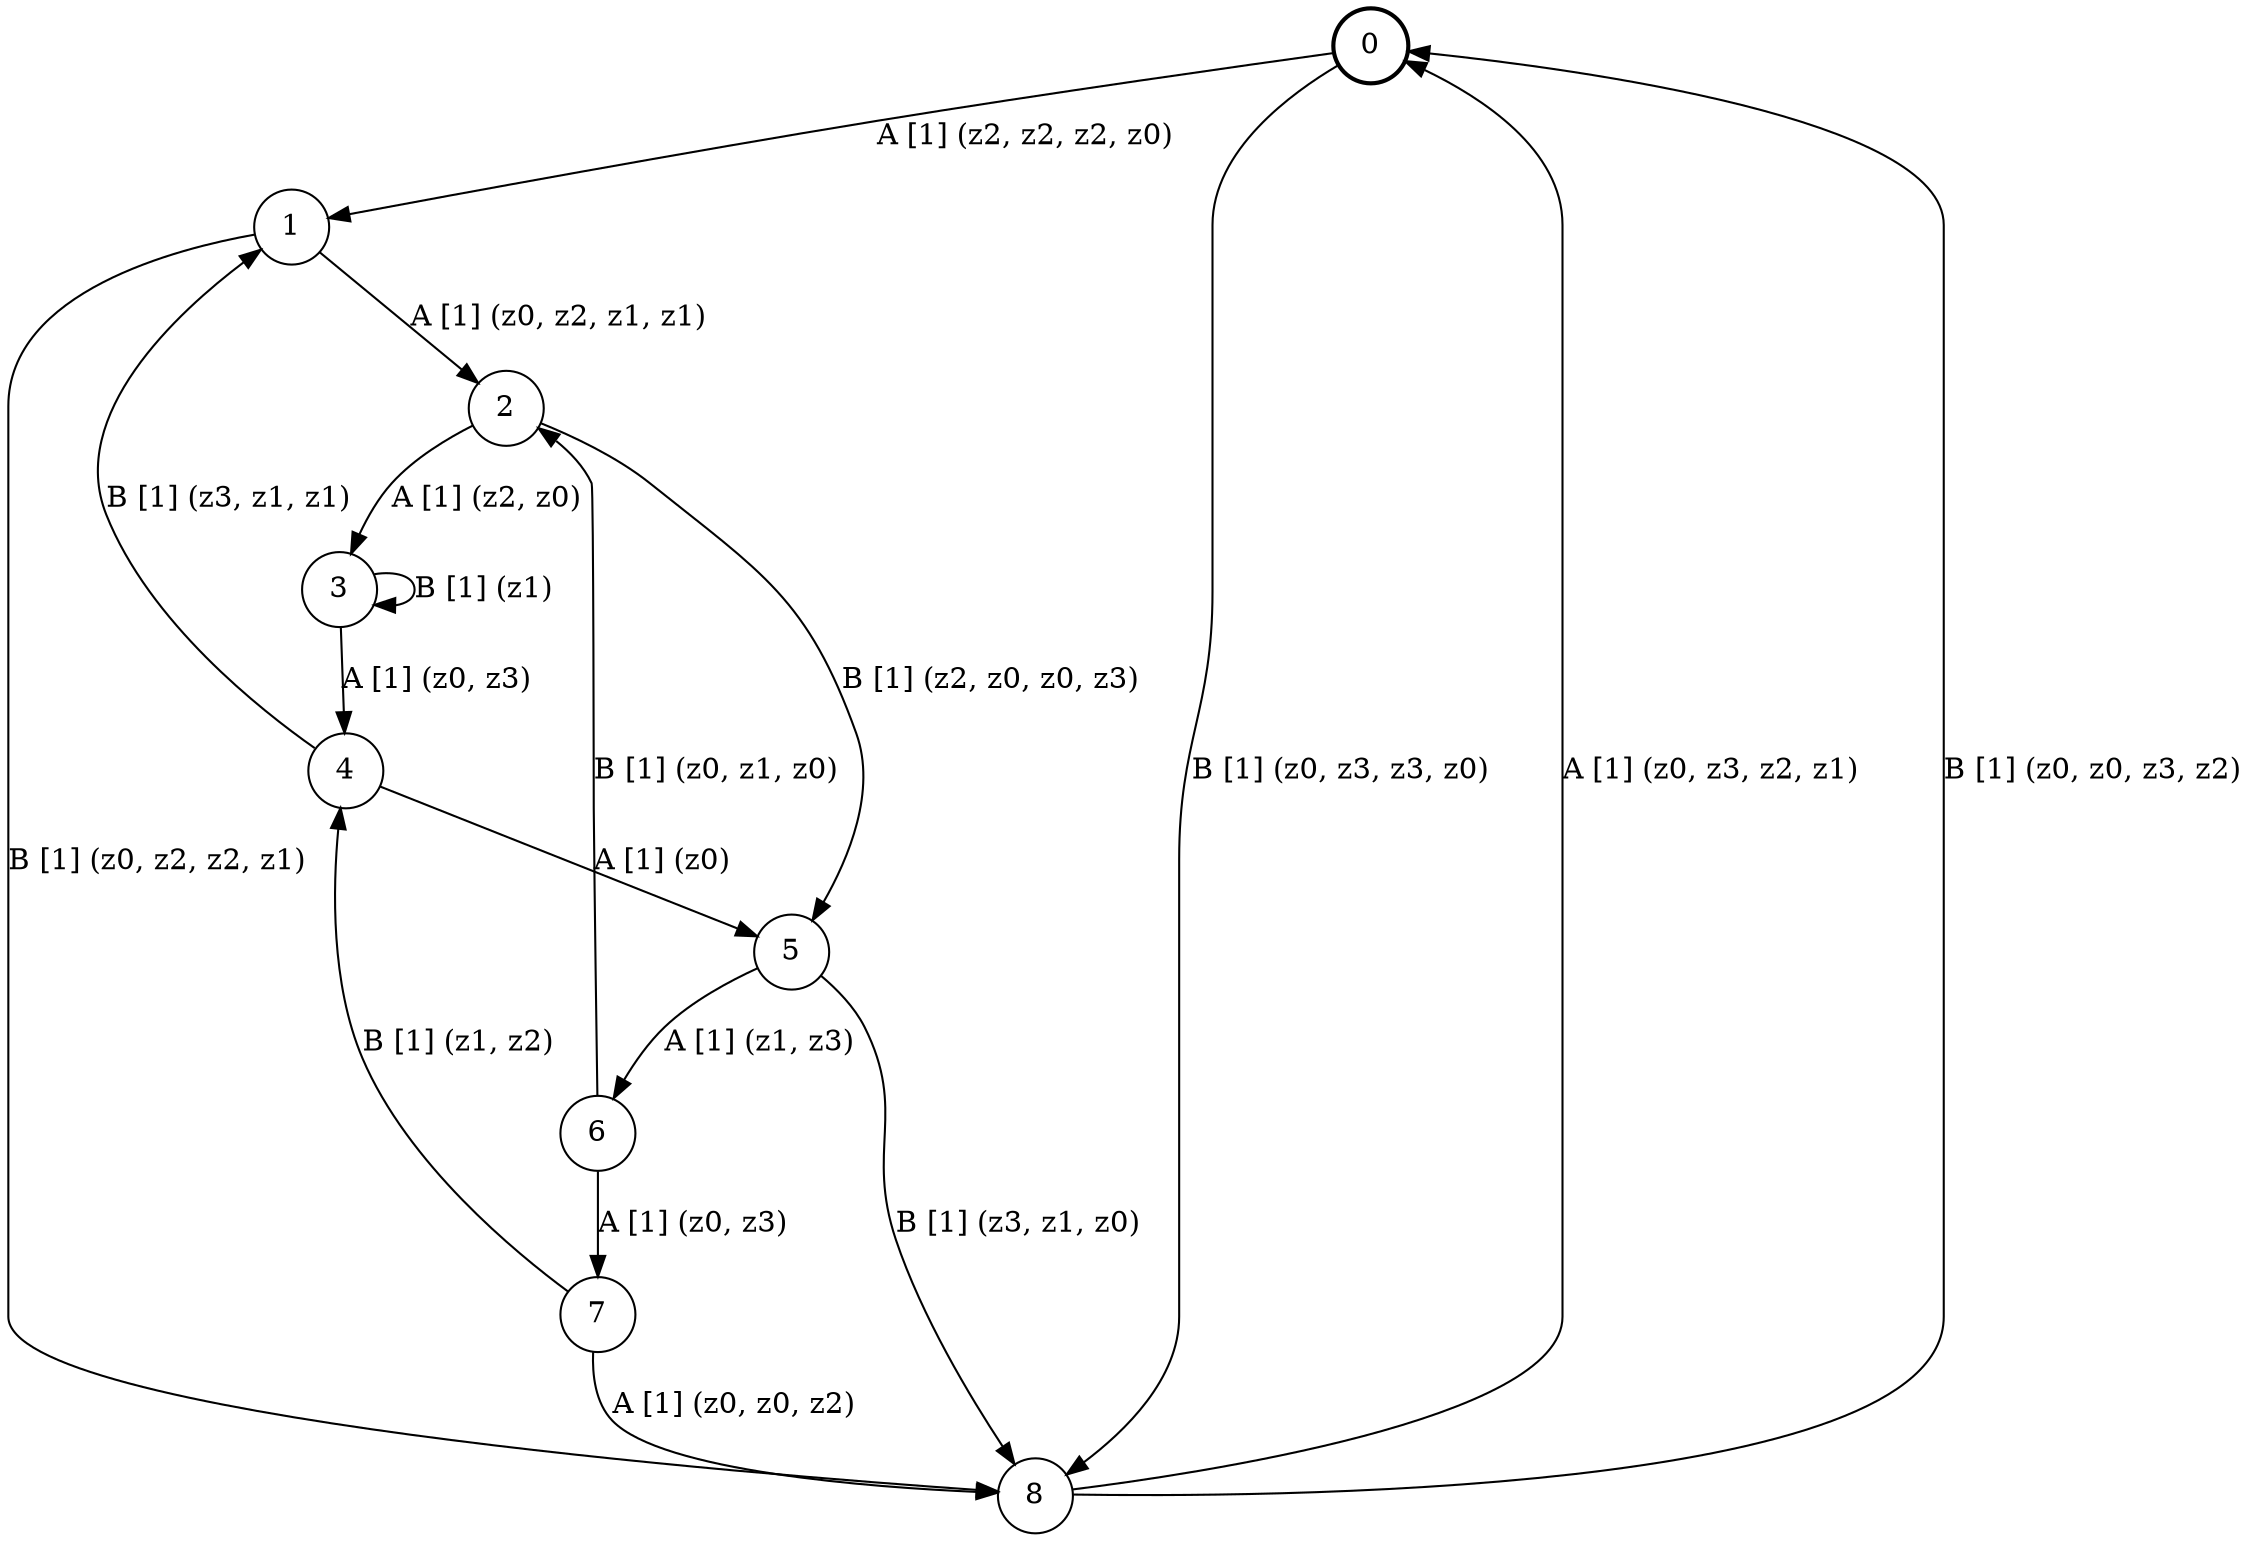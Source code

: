 # generated file, don't try to modify
# command: dot -Tpng <filename> > tree.png
digraph Automaton {
    node [shape = circle];
    0 [style = "bold"];
    0 -> 1 [label = "A [1] (z2, z2, z2, z0) "];
    0 -> 8 [label = "B [1] (z0, z3, z3, z0) "];
    1 -> 2 [label = "A [1] (z0, z2, z1, z1) "];
    1 -> 8 [label = "B [1] (z0, z2, z2, z1) "];
    2 -> 3 [label = "A [1] (z2, z0) "];
    2 -> 5 [label = "B [1] (z2, z0, z0, z3) "];
    3 -> 4 [label = "A [1] (z0, z3) "];
    3 -> 3 [label = "B [1] (z1) "];
    4 -> 5 [label = "A [1] (z0) "];
    4 -> 1 [label = "B [1] (z3, z1, z1) "];
    5 -> 6 [label = "A [1] (z1, z3) "];
    5 -> 8 [label = "B [1] (z3, z1, z0) "];
    6 -> 7 [label = "A [1] (z0, z3) "];
    6 -> 2 [label = "B [1] (z0, z1, z0) "];
    7 -> 8 [label = "A [1] (z0, z0, z2) "];
    7 -> 4 [label = "B [1] (z1, z2) "];
    8 -> 0 [label = "A [1] (z0, z3, z2, z1) "];
    8 -> 0 [label = "B [1] (z0, z0, z3, z2) "];
}

